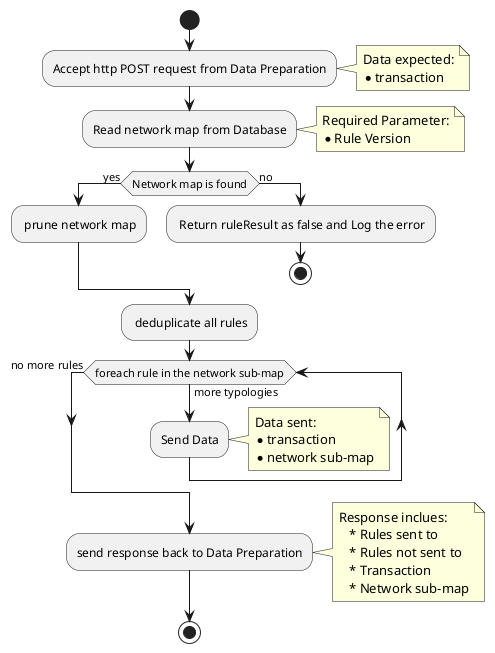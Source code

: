 @startuml
start
:Accept http POST request from Data Preparation;
 note right
            Data expected:
            * transaction
        end note
:Read network map from Database;
 note right
            Required Parameter:
            * Rule Version
        end note
if (Network map is found) then (yes)
  : prune network map;
else (no)
  : Return ruleResult as false and Log the error;
  stop
endif
: deduplicate all rules;
while (foreach rule in the network sub-map) is (more typologies)
    :Send Data;
     note right
            Data sent:
            * transaction
            * network sub-map
        end note
endwhile (no more rules)
:send response back to Data Preparation;
 note right
     Response inclues:
        * Rules sent to
        * Rules not sent to
        * Transaction
        * Network sub-map
     end note
stop
@enduml